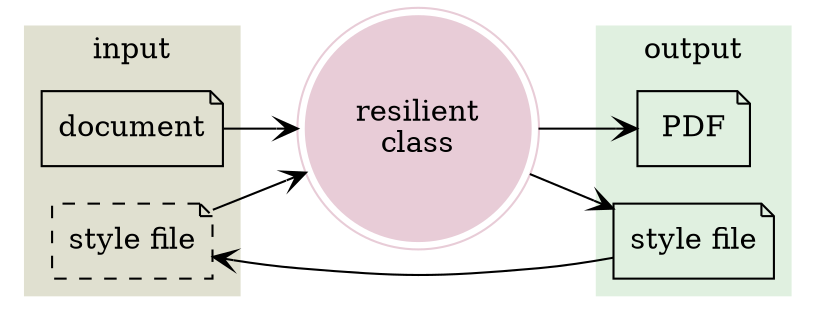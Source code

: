 digraph G {
  rankdir="LR"
  edge[arrowhead="vee"];

  subgraph cluster_in {
    doc [shape=note, label="document"];
    rsty [shape=note, style=dashed, label="style file"];
    style=filled;
	color="#e0e0d0";
	label="input";
  }

  subgraph cluster_out {
   pdf [shape=note, label="PDF"];
   osty [shape=note, label="style file"];
   style=filled;
   color="#e0f0e0";
   label="output";
  }

  resilient [shape=doublecircle, color="#e8ccd7 ", style=filled, label="resilient\nclass"];

  doc -> resilient
  rsty -> resilient
  resilient -> pdf
  resilient -> osty
  osty -> rsty
}
